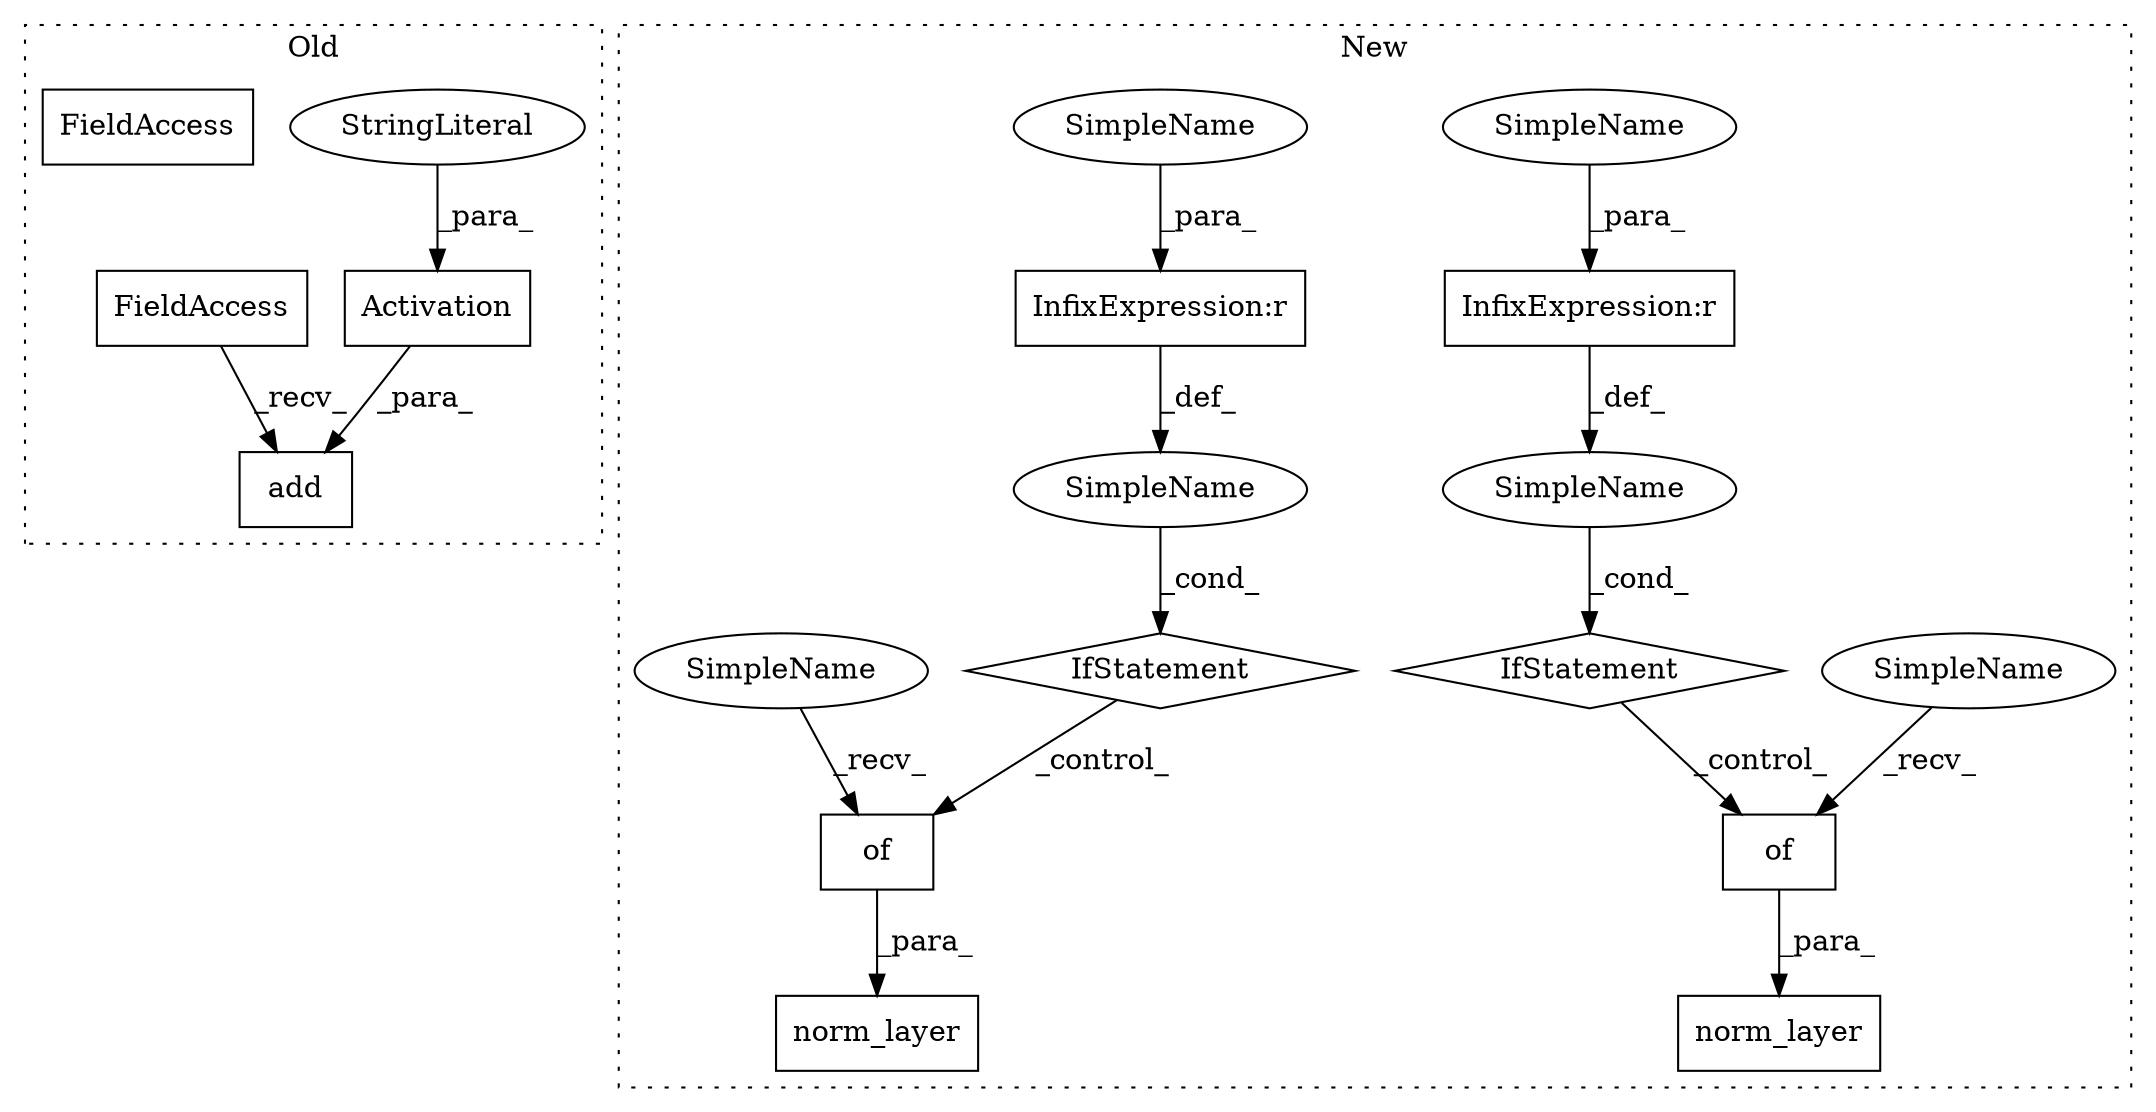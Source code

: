 digraph G {
subgraph cluster0 {
1 [label="Activation" a="32" s="1439,1456" l="11,1" shape="box"];
3 [label="StringLiteral" a="45" s="1450" l="6" shape="ellipse"];
9 [label="add" a="32" s="1432,1457" l="4,1" shape="box"];
14 [label="FieldAccess" a="22" s="1424" l="7" shape="box"];
15 [label="FieldAccess" a="22" s="1424" l="7" shape="box"];
label = "Old";
style="dotted";
}
subgraph cluster1 {
2 [label="of" a="32" s="915" l="4" shape="box"];
4 [label="of" a="32" s="1108" l="4" shape="box"];
5 [label="norm_layer" a="32" s="1069,1126" l="11,1" shape="box"];
6 [label="IfStatement" a="25" s="908" l="3" shape="diamond"];
7 [label="norm_layer" a="32" s="876,933" l="11,1" shape="box"];
8 [label="IfStatement" a="25" s="1101" l="3" shape="diamond"];
10 [label="SimpleName" a="42" s="" l="" shape="ellipse"];
11 [label="SimpleName" a="42" s="" l="" shape="ellipse"];
12 [label="InfixExpression:r" a="27" s="1092" l="4" shape="box"];
13 [label="InfixExpression:r" a="27" s="899" l="4" shape="box"];
16 [label="SimpleName" a="42" s="911" l="3" shape="ellipse"];
17 [label="SimpleName" a="42" s="1104" l="3" shape="ellipse"];
18 [label="SimpleName" a="42" s="903" l="4" shape="ellipse"];
19 [label="SimpleName" a="42" s="1096" l="4" shape="ellipse"];
label = "New";
style="dotted";
}
1 -> 9 [label="_para_"];
2 -> 7 [label="_para_"];
3 -> 1 [label="_para_"];
4 -> 5 [label="_para_"];
6 -> 2 [label="_control_"];
8 -> 4 [label="_control_"];
10 -> 6 [label="_cond_"];
11 -> 8 [label="_cond_"];
12 -> 11 [label="_def_"];
13 -> 10 [label="_def_"];
15 -> 9 [label="_recv_"];
16 -> 2 [label="_recv_"];
17 -> 4 [label="_recv_"];
18 -> 13 [label="_para_"];
19 -> 12 [label="_para_"];
}